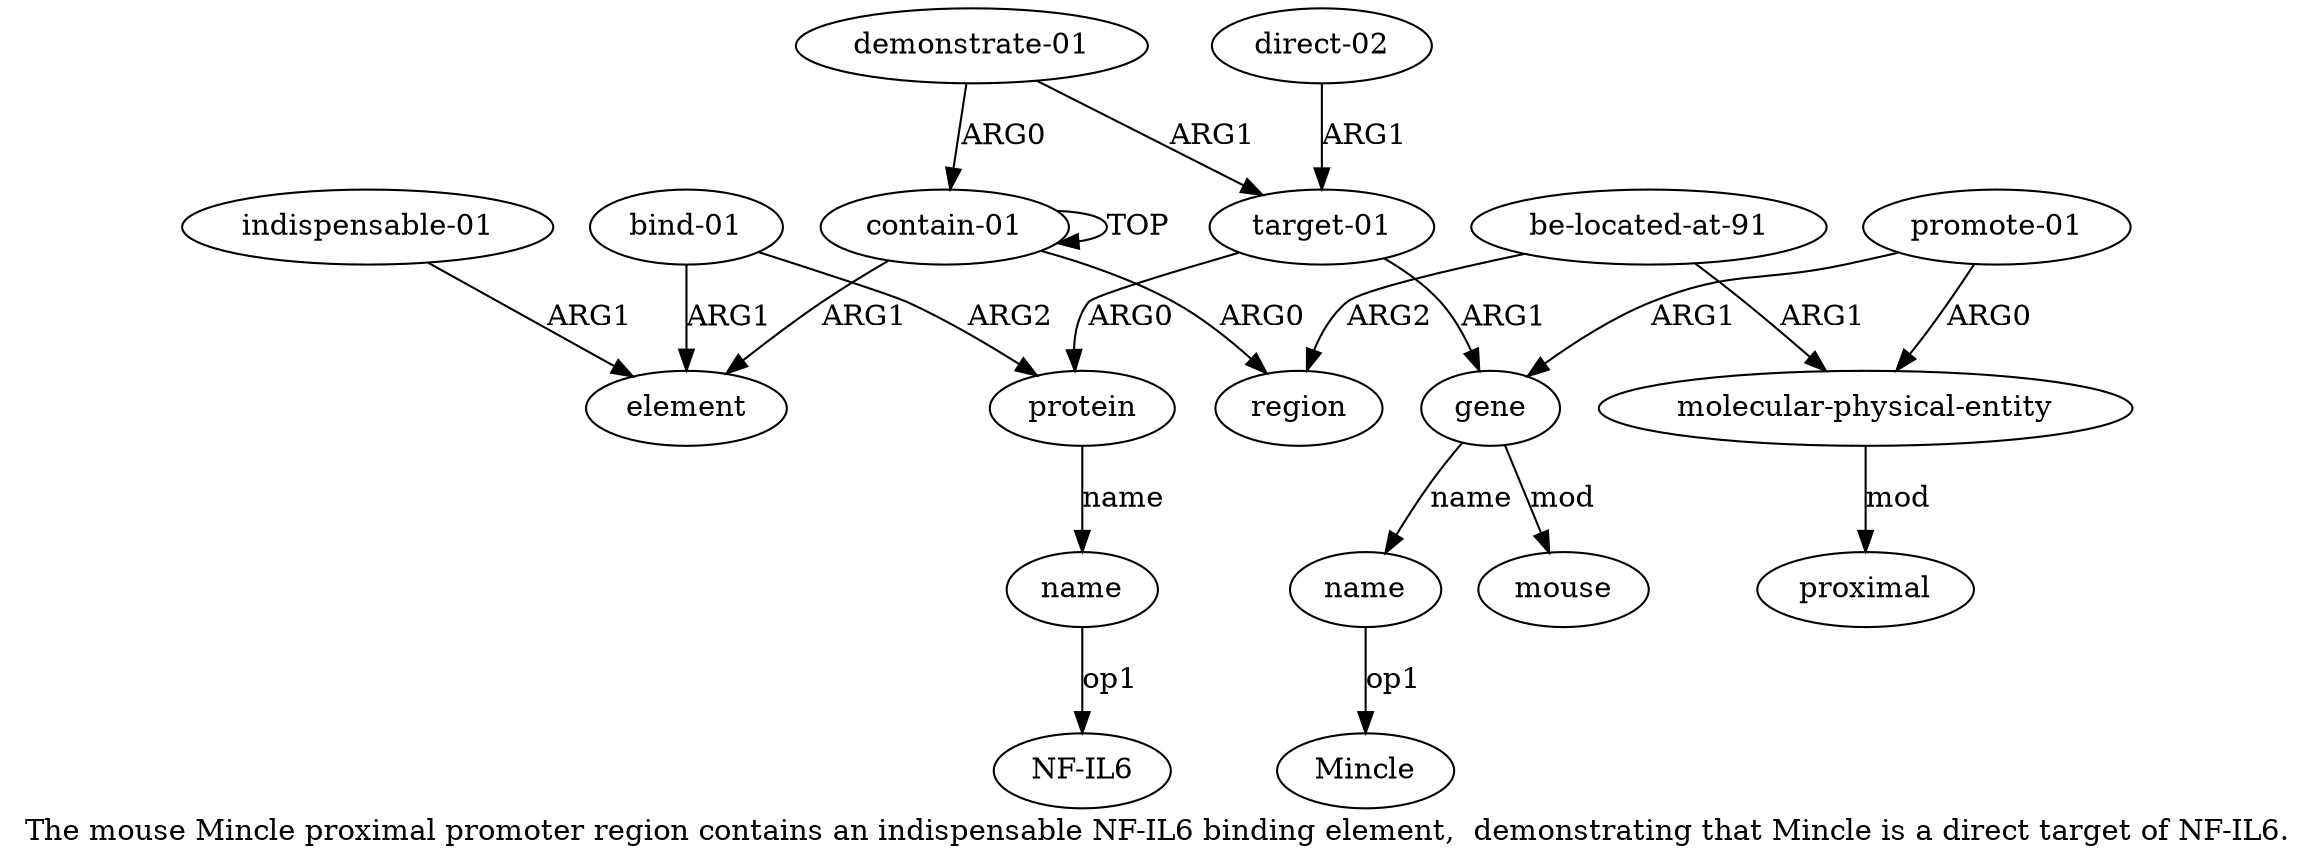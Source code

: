 digraph  {
	graph [label="The mouse Mincle proximal promoter region contains an indispensable NF-IL6 binding element,  demonstrating that Mincle is a direct \
target of NF-IL6."];
	node [label="\N"];
	a15	 [color=black,
		gold_ind=15,
		gold_label="target-01",
		label="target-01",
		test_ind=15,
		test_label="target-01"];
	a11	 [color=black,
		gold_ind=11,
		gold_label=protein,
		label=protein,
		test_ind=11,
		test_label=protein];
	a15 -> a11 [key=0,
	color=black,
	gold_label=ARG0,
	label=ARG0,
	test_label=ARG0];
a5 [color=black,
	gold_ind=5,
	gold_label=gene,
	label=gene,
	test_ind=5,
	test_label=gene];
a15 -> a5 [key=0,
color=black,
gold_label=ARG1,
label=ARG1,
test_label=ARG1];
a14 [color=black,
gold_ind=14,
gold_label="demonstrate-01",
label="demonstrate-01",
test_ind=14,
test_label="demonstrate-01"];
a14 -> a15 [key=0,
color=black,
gold_label=ARG1,
label=ARG1,
test_label=ARG1];
a0 [color=black,
gold_ind=0,
gold_label="contain-01",
label="contain-01",
test_ind=0,
test_label="contain-01"];
a14 -> a0 [key=0,
color=black,
gold_label=ARG0,
label=ARG0,
test_label=ARG0];
a16 [color=black,
gold_ind=16,
gold_label="direct-02",
label="direct-02",
test_ind=16,
test_label="direct-02"];
a16 -> a15 [key=0,
color=black,
gold_label=ARG1,
label=ARG1,
test_label=ARG1];
a12 [color=black,
gold_ind=12,
gold_label=name,
label=name,
test_ind=12,
test_label=name];
a11 -> a12 [key=0,
color=black,
gold_label=name,
label=name,
test_label=name];
a10 [color=black,
gold_ind=10,
gold_label="bind-01",
label="bind-01",
test_ind=10,
test_label="bind-01"];
a10 -> a11 [key=0,
color=black,
gold_label=ARG2,
label=ARG2,
test_label=ARG2];
a9 [color=black,
gold_ind=9,
gold_label=element,
label=element,
test_ind=9,
test_label=element];
a10 -> a9 [key=0,
color=black,
gold_label=ARG1,
label=ARG1,
test_label=ARG1];
a13 [color=black,
gold_ind=13,
gold_label="indispensable-01",
label="indispensable-01",
test_ind=13,
test_label="indispensable-01"];
a13 -> a9 [key=0,
color=black,
gold_label=ARG1,
label=ARG1,
test_label=ARG1];
"a12 NF-IL6" [color=black,
gold_ind=-1,
gold_label="NF-IL6",
label="NF-IL6",
test_ind=-1,
test_label="NF-IL6"];
a12 -> "a12 NF-IL6" [key=0,
color=black,
gold_label=op1,
label=op1,
test_label=op1];
"a6 Mincle" [color=black,
gold_ind=-1,
gold_label=Mincle,
label=Mincle,
test_ind=-1,
test_label=Mincle];
a1 [color=black,
gold_ind=1,
gold_label=region,
label=region,
test_ind=1,
test_label=region];
a0 -> a1 [key=0,
color=black,
gold_label=ARG0,
label=ARG0,
test_label=ARG0];
a0 -> a0 [key=0,
color=black,
gold_label=TOP,
label=TOP,
test_label=TOP];
a0 -> a9 [key=0,
color=black,
gold_label=ARG1,
label=ARG1,
test_label=ARG1];
a3 [color=black,
gold_ind=3,
gold_label="molecular-physical-entity",
label="molecular-physical-entity",
test_ind=3,
test_label="molecular-physical-entity"];
a8 [color=black,
gold_ind=8,
gold_label=proximal,
label=proximal,
test_ind=8,
test_label=proximal];
a3 -> a8 [key=0,
color=black,
gold_label=mod,
label=mod,
test_label=mod];
a2 [color=black,
gold_ind=2,
gold_label="be-located-at-91",
label="be-located-at-91",
test_ind=2,
test_label="be-located-at-91"];
a2 -> a1 [key=0,
color=black,
gold_label=ARG2,
label=ARG2,
test_label=ARG2];
a2 -> a3 [key=0,
color=black,
gold_label=ARG1,
label=ARG1,
test_label=ARG1];
a7 [color=black,
gold_ind=7,
gold_label=mouse,
label=mouse,
test_ind=7,
test_label=mouse];
a5 -> a7 [key=0,
color=black,
gold_label=mod,
label=mod,
test_label=mod];
a6 [color=black,
gold_ind=6,
gold_label=name,
label=name,
test_ind=6,
test_label=name];
a5 -> a6 [key=0,
color=black,
gold_label=name,
label=name,
test_label=name];
a4 [color=black,
gold_ind=4,
gold_label="promote-01",
label="promote-01",
test_ind=4,
test_label="promote-01"];
a4 -> a3 [key=0,
color=black,
gold_label=ARG0,
label=ARG0,
test_label=ARG0];
a4 -> a5 [key=0,
color=black,
gold_label=ARG1,
label=ARG1,
test_label=ARG1];
a6 -> "a6 Mincle" [key=0,
color=black,
gold_label=op1,
label=op1,
test_label=op1];
}
